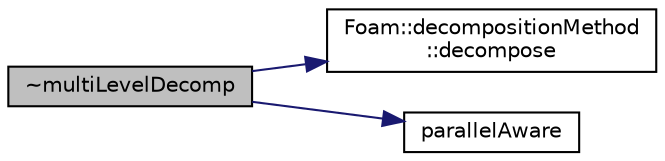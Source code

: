 digraph "~multiLevelDecomp"
{
  bgcolor="transparent";
  edge [fontname="Helvetica",fontsize="10",labelfontname="Helvetica",labelfontsize="10"];
  node [fontname="Helvetica",fontsize="10",shape=record];
  rankdir="LR";
  Node1 [label="~multiLevelDecomp",height=0.2,width=0.4,color="black", fillcolor="grey75", style="filled", fontcolor="black"];
  Node1 -> Node2 [color="midnightblue",fontsize="10",style="solid",fontname="Helvetica"];
  Node2 [label="Foam::decompositionMethod\l::decompose",height=0.2,width=0.4,color="black",URL="$a00506.html#a30ea1ec9f9f9f89663dc353e14df5260",tooltip="Return for every coordinate the wanted processor number. "];
  Node1 -> Node3 [color="midnightblue",fontsize="10",style="solid",fontname="Helvetica"];
  Node3 [label="parallelAware",height=0.2,width=0.4,color="black",URL="$a01550.html#a81c1e58348cfc106903fda4ed328e491",tooltip="Is method parallel aware (i.e. does it synchronize domains across. "];
}
